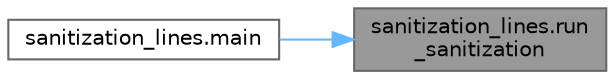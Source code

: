 digraph "sanitization_lines.run_sanitization"
{
 // LATEX_PDF_SIZE
  bgcolor="transparent";
  edge [fontname=Helvetica,fontsize=10,labelfontname=Helvetica,labelfontsize=10];
  node [fontname=Helvetica,fontsize=10,shape=box,height=0.2,width=0.4];
  rankdir="RL";
  Node1 [id="Node000001",label="sanitization_lines.run\l_sanitization",height=0.2,width=0.4,color="gray40", fillcolor="grey60", style="filled", fontcolor="black",tooltip=" "];
  Node1 -> Node2 [id="edge1_Node000001_Node000002",dir="back",color="steelblue1",style="solid",tooltip=" "];
  Node2 [id="Node000002",label="sanitization_lines.main",height=0.2,width=0.4,color="grey40", fillcolor="white", style="filled",URL="$namespacesanitization__lines.html#a0bca99ba0b24b4fefe2eb0426e90c77f",tooltip=" "];
}
